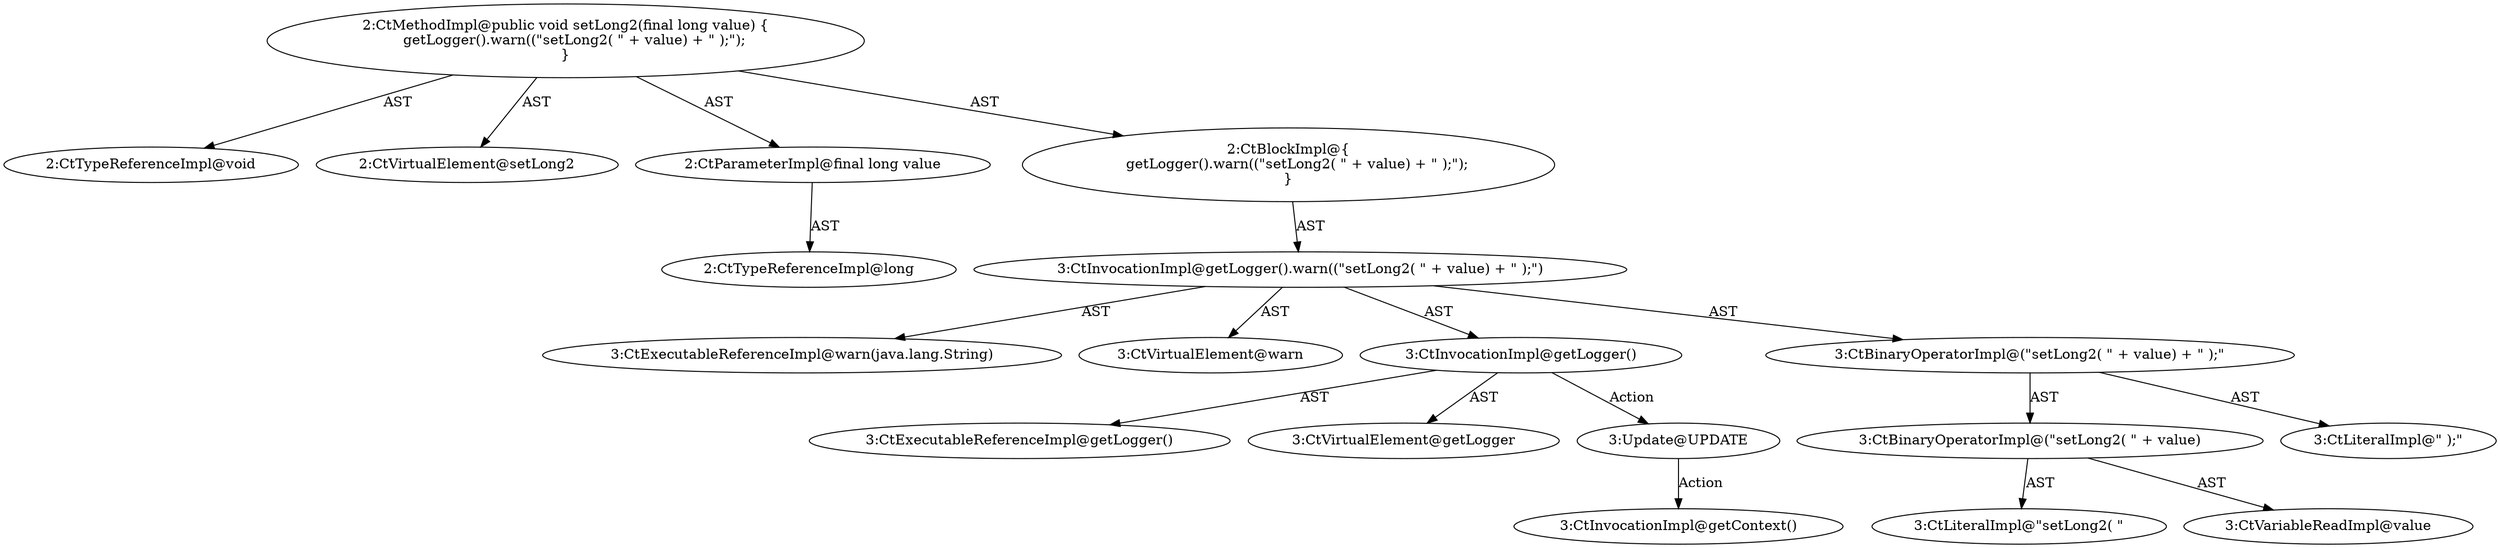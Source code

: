 digraph "setLong2#?,long" {
0 [label="2:CtTypeReferenceImpl@void" shape=ellipse]
1 [label="2:CtVirtualElement@setLong2" shape=ellipse]
2 [label="2:CtParameterImpl@final long value" shape=ellipse]
3 [label="2:CtTypeReferenceImpl@long" shape=ellipse]
4 [label="3:CtExecutableReferenceImpl@warn(java.lang.String)" shape=ellipse]
5 [label="3:CtVirtualElement@warn" shape=ellipse]
6 [label="3:CtExecutableReferenceImpl@getLogger()" shape=ellipse]
7 [label="3:CtVirtualElement@getLogger" shape=ellipse]
8 [label="3:CtInvocationImpl@getLogger()" shape=ellipse]
9 [label="3:CtLiteralImpl@\"setLong2( \"" shape=ellipse]
10 [label="3:CtVariableReadImpl@value" shape=ellipse]
11 [label="3:CtBinaryOperatorImpl@(\"setLong2( \" + value)" shape=ellipse]
12 [label="3:CtLiteralImpl@\" );\"" shape=ellipse]
13 [label="3:CtBinaryOperatorImpl@(\"setLong2( \" + value) + \" );\"" shape=ellipse]
14 [label="3:CtInvocationImpl@getLogger().warn((\"setLong2( \" + value) + \" );\")" shape=ellipse]
15 [label="2:CtBlockImpl@\{
    getLogger().warn((\"setLong2( \" + value) + \" );\");
\}" shape=ellipse]
16 [label="2:CtMethodImpl@public void setLong2(final long value) \{
    getLogger().warn((\"setLong2( \" + value) + \" );\");
\}" shape=ellipse]
17 [label="3:Update@UPDATE" shape=ellipse]
18 [label="3:CtInvocationImpl@getContext()" shape=ellipse]
2 -> 3 [label="AST"];
8 -> 7 [label="AST"];
8 -> 6 [label="AST"];
8 -> 17 [label="Action"];
11 -> 9 [label="AST"];
11 -> 10 [label="AST"];
13 -> 11 [label="AST"];
13 -> 12 [label="AST"];
14 -> 5 [label="AST"];
14 -> 8 [label="AST"];
14 -> 4 [label="AST"];
14 -> 13 [label="AST"];
15 -> 14 [label="AST"];
16 -> 1 [label="AST"];
16 -> 0 [label="AST"];
16 -> 2 [label="AST"];
16 -> 15 [label="AST"];
17 -> 18 [label="Action"];
}